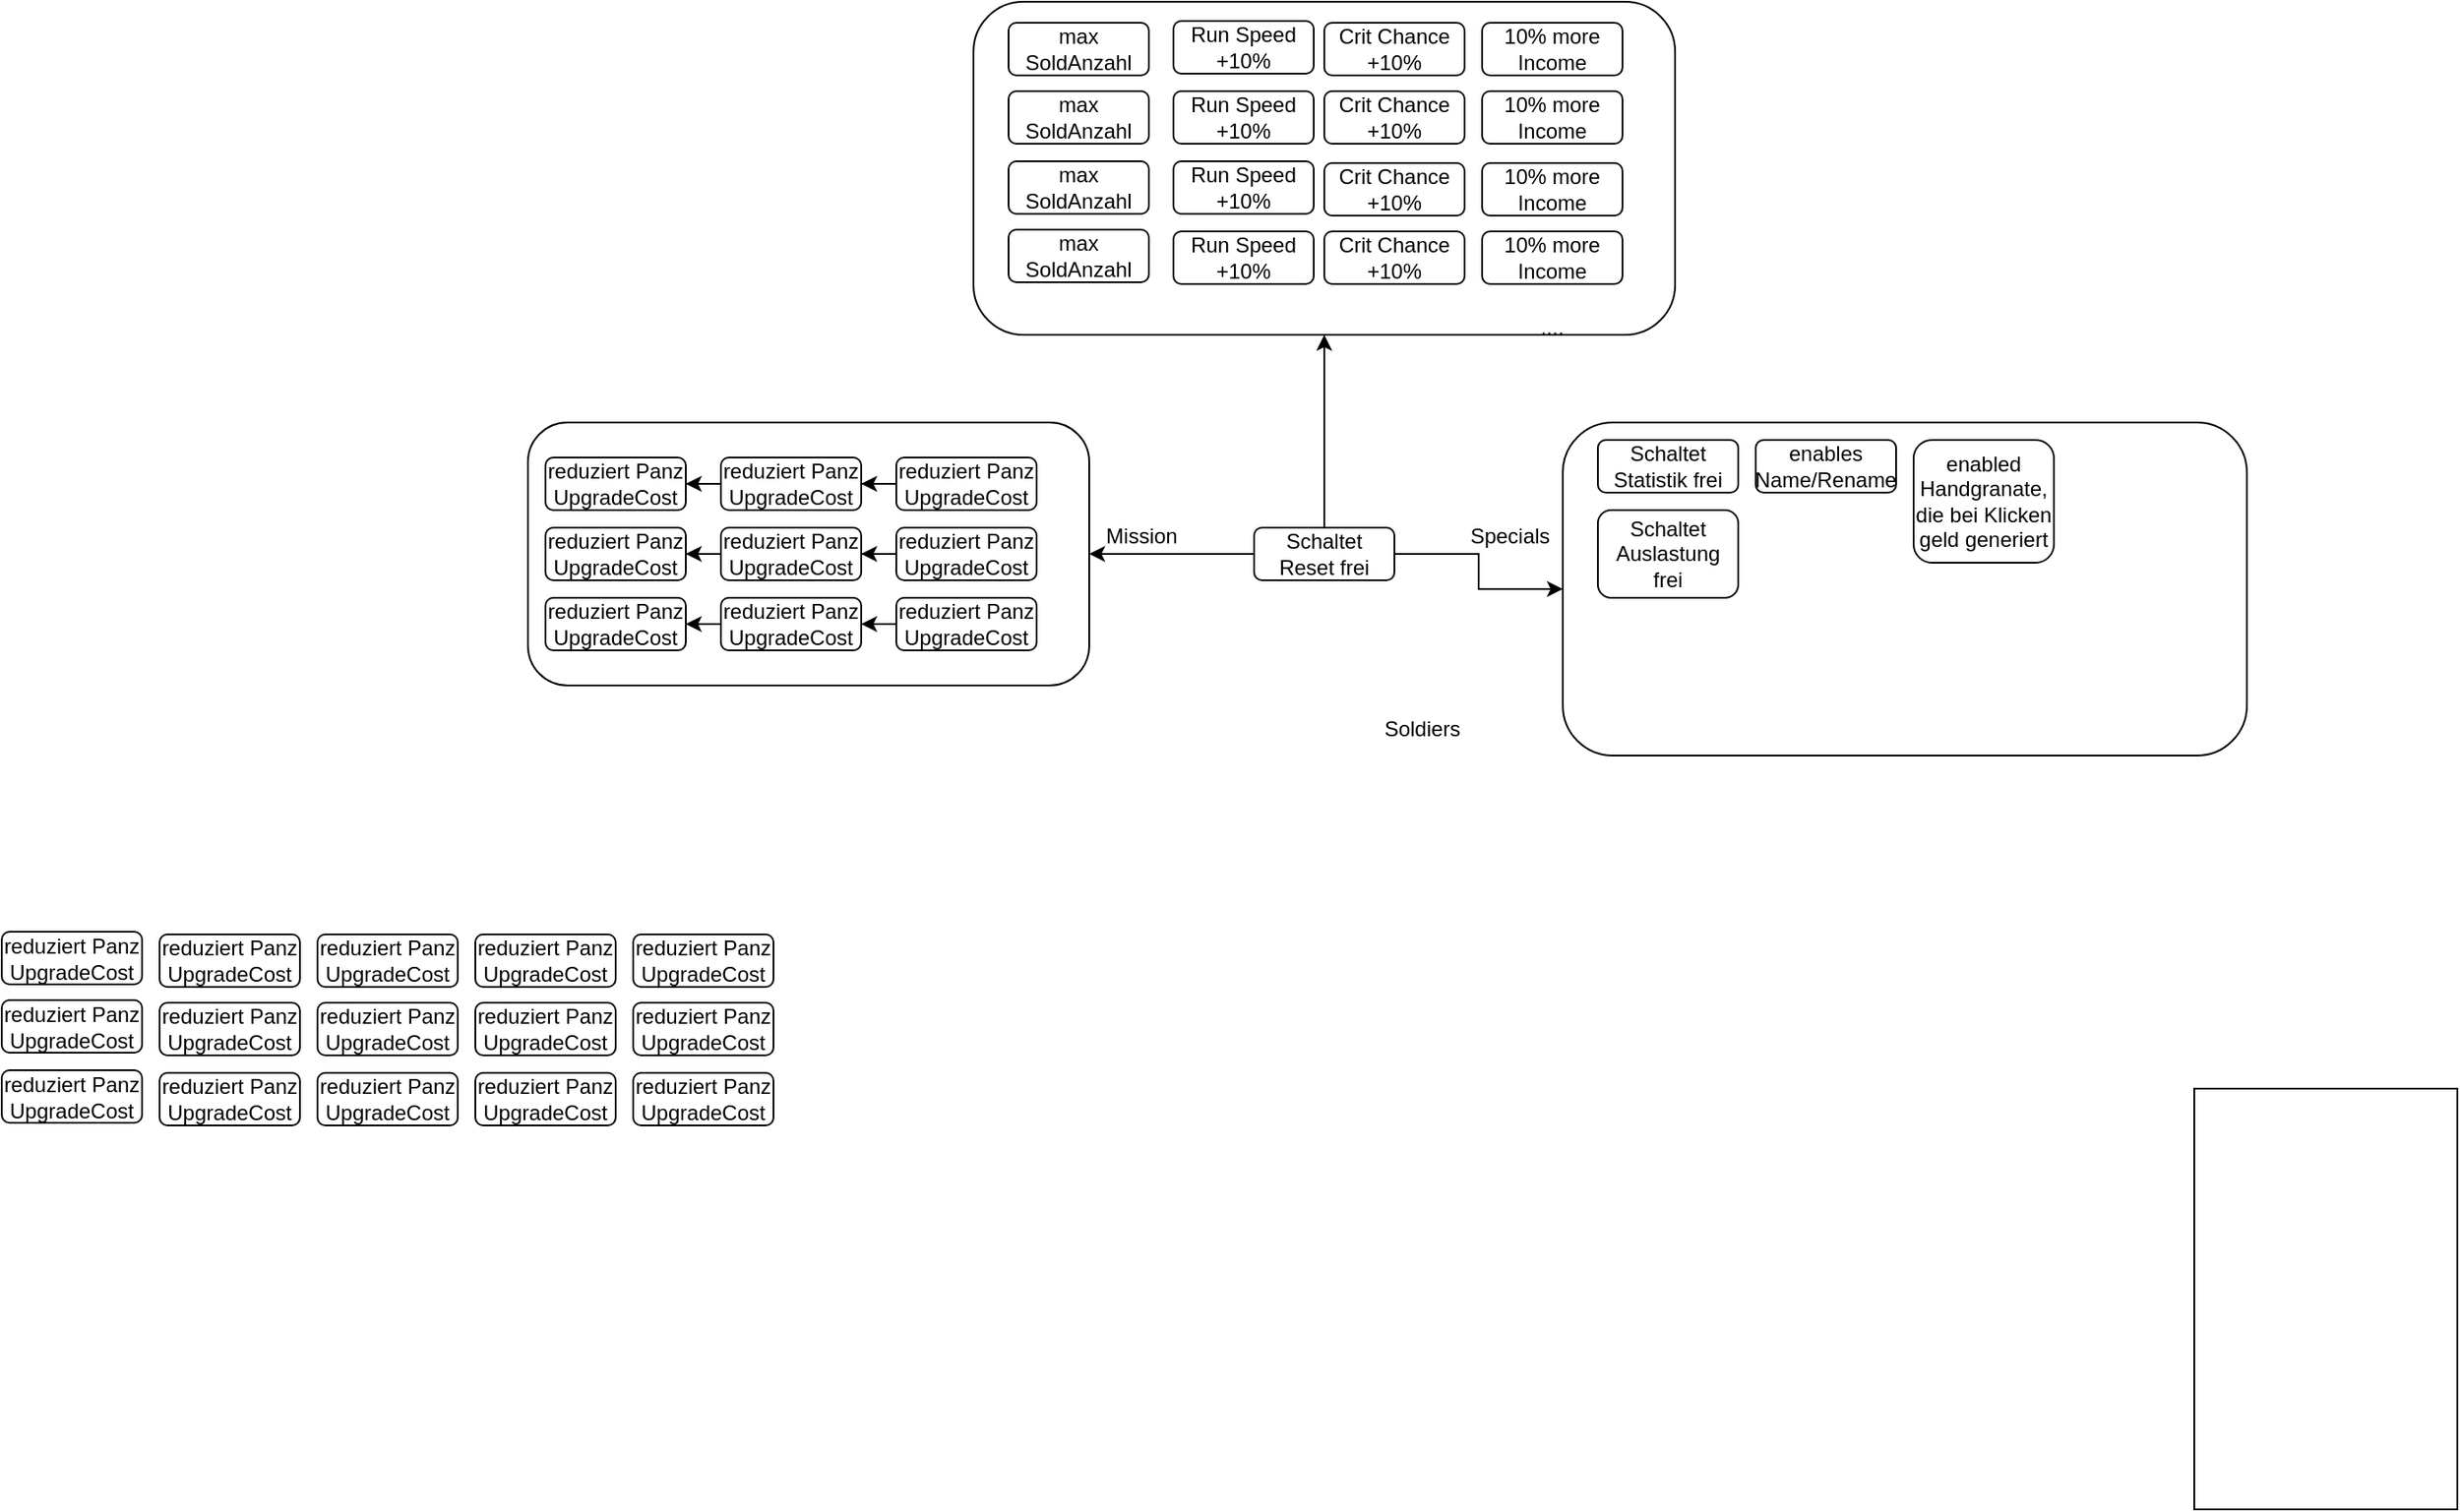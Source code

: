<mxfile version="24.0.4" type="device">
  <diagram name="Seite-1" id="OyORMryIinRZ8M1OeOtJ">
    <mxGraphModel dx="2022" dy="1866" grid="1" gridSize="10" guides="1" tooltips="1" connect="1" arrows="1" fold="1" page="1" pageScale="1" pageWidth="827" pageHeight="1169" math="0" shadow="0">
      <root>
        <mxCell id="0" />
        <mxCell id="1" parent="0" />
        <mxCell id="4p8viMvOz0Yd_kHmtFlp-75" value="" style="rounded=1;whiteSpace=wrap;html=1;" vertex="1" parent="1">
          <mxGeometry x="660" y="30" width="390" height="190" as="geometry" />
        </mxCell>
        <mxCell id="4p8viMvOz0Yd_kHmtFlp-72" value="" style="rounded=1;whiteSpace=wrap;html=1;" vertex="1" parent="1">
          <mxGeometry x="324" y="-210" width="400" height="190" as="geometry" />
        </mxCell>
        <mxCell id="4p8viMvOz0Yd_kHmtFlp-56" value="" style="rounded=1;whiteSpace=wrap;html=1;" vertex="1" parent="1">
          <mxGeometry x="70" y="30" width="320" height="150" as="geometry" />
        </mxCell>
        <mxCell id="4p8viMvOz0Yd_kHmtFlp-1" value="enables Name/Rename" style="rounded=1;whiteSpace=wrap;html=1;" vertex="1" parent="1">
          <mxGeometry x="770" y="40" width="80" height="30" as="geometry" />
        </mxCell>
        <mxCell id="4p8viMvOz0Yd_kHmtFlp-7" value="max SoldAnzahl" style="rounded=1;whiteSpace=wrap;html=1;" vertex="1" parent="1">
          <mxGeometry x="344" y="-198" width="80" height="30" as="geometry" />
        </mxCell>
        <mxCell id="4p8viMvOz0Yd_kHmtFlp-8" value="max SoldAnzahl" style="rounded=1;whiteSpace=wrap;html=1;" vertex="1" parent="1">
          <mxGeometry x="344" y="-159" width="80" height="30" as="geometry" />
        </mxCell>
        <mxCell id="4p8viMvOz0Yd_kHmtFlp-9" value="max SoldAnzahl" style="rounded=1;whiteSpace=wrap;html=1;" vertex="1" parent="1">
          <mxGeometry x="344" y="-119" width="80" height="30" as="geometry" />
        </mxCell>
        <mxCell id="4p8viMvOz0Yd_kHmtFlp-10" value="max SoldAnzahl" style="rounded=1;whiteSpace=wrap;html=1;" vertex="1" parent="1">
          <mxGeometry x="344" y="-80" width="80" height="30" as="geometry" />
        </mxCell>
        <mxCell id="4p8viMvOz0Yd_kHmtFlp-11" value="Run Speed +10%" style="rounded=1;whiteSpace=wrap;html=1;" vertex="1" parent="1">
          <mxGeometry x="438" y="-199" width="80" height="30" as="geometry" />
        </mxCell>
        <mxCell id="4p8viMvOz0Yd_kHmtFlp-13" value="Run Speed +10%" style="rounded=1;whiteSpace=wrap;html=1;" vertex="1" parent="1">
          <mxGeometry x="438" y="-159" width="80" height="30" as="geometry" />
        </mxCell>
        <mxCell id="4p8viMvOz0Yd_kHmtFlp-14" value="Run Speed +10%" style="rounded=1;whiteSpace=wrap;html=1;" vertex="1" parent="1">
          <mxGeometry x="438" y="-119" width="80" height="30" as="geometry" />
        </mxCell>
        <mxCell id="4p8viMvOz0Yd_kHmtFlp-15" value="Run Speed +10%" style="rounded=1;whiteSpace=wrap;html=1;" vertex="1" parent="1">
          <mxGeometry x="438" y="-79" width="80" height="30" as="geometry" />
        </mxCell>
        <mxCell id="4p8viMvOz0Yd_kHmtFlp-16" value="Crit Chance +10%" style="rounded=1;whiteSpace=wrap;html=1;" vertex="1" parent="1">
          <mxGeometry x="524" y="-198" width="80" height="30" as="geometry" />
        </mxCell>
        <mxCell id="4p8viMvOz0Yd_kHmtFlp-17" value="Crit Chance +10%" style="rounded=1;whiteSpace=wrap;html=1;" vertex="1" parent="1">
          <mxGeometry x="524" y="-159" width="80" height="30" as="geometry" />
        </mxCell>
        <mxCell id="4p8viMvOz0Yd_kHmtFlp-18" value="Crit Chance +10%" style="rounded=1;whiteSpace=wrap;html=1;" vertex="1" parent="1">
          <mxGeometry x="524" y="-118" width="80" height="30" as="geometry" />
        </mxCell>
        <mxCell id="4p8viMvOz0Yd_kHmtFlp-19" value="Crit Chance +10%" style="rounded=1;whiteSpace=wrap;html=1;" vertex="1" parent="1">
          <mxGeometry x="524" y="-79" width="80" height="30" as="geometry" />
        </mxCell>
        <mxCell id="4p8viMvOz0Yd_kHmtFlp-20" value="Schaltet Statistik frei" style="rounded=1;whiteSpace=wrap;html=1;" vertex="1" parent="1">
          <mxGeometry x="680" y="40" width="80" height="30" as="geometry" />
        </mxCell>
        <mxCell id="4p8viMvOz0Yd_kHmtFlp-21" value="Schaltet Auslastung frei" style="rounded=1;whiteSpace=wrap;html=1;" vertex="1" parent="1">
          <mxGeometry x="680" y="80" width="80" height="50" as="geometry" />
        </mxCell>
        <mxCell id="4p8viMvOz0Yd_kHmtFlp-22" value="enabled Handgranate, die bei Klicken geld generiert" style="rounded=1;whiteSpace=wrap;html=1;" vertex="1" parent="1">
          <mxGeometry x="860" y="40" width="80" height="70" as="geometry" />
        </mxCell>
        <mxCell id="4p8viMvOz0Yd_kHmtFlp-23" value="10% more Income" style="rounded=1;whiteSpace=wrap;html=1;" vertex="1" parent="1">
          <mxGeometry x="614" y="-198" width="80" height="30" as="geometry" />
        </mxCell>
        <mxCell id="4p8viMvOz0Yd_kHmtFlp-24" value="10% more Income" style="rounded=1;whiteSpace=wrap;html=1;" vertex="1" parent="1">
          <mxGeometry x="614" y="-159" width="80" height="30" as="geometry" />
        </mxCell>
        <mxCell id="4p8viMvOz0Yd_kHmtFlp-25" value="10% more Income" style="rounded=1;whiteSpace=wrap;html=1;" vertex="1" parent="1">
          <mxGeometry x="614" y="-118" width="80" height="30" as="geometry" />
        </mxCell>
        <mxCell id="4p8viMvOz0Yd_kHmtFlp-26" value="10% more Income" style="rounded=1;whiteSpace=wrap;html=1;" vertex="1" parent="1">
          <mxGeometry x="614" y="-79" width="80" height="30" as="geometry" />
        </mxCell>
        <mxCell id="4p8viMvOz0Yd_kHmtFlp-27" value="...." style="text;html=1;align=center;verticalAlign=middle;whiteSpace=wrap;rounded=0;" vertex="1" parent="1">
          <mxGeometry x="624" y="-39" width="60" height="30" as="geometry" />
        </mxCell>
        <mxCell id="4p8viMvOz0Yd_kHmtFlp-59" style="edgeStyle=orthogonalEdgeStyle;rounded=0;orthogonalLoop=1;jettySize=auto;html=1;" edge="1" parent="1" source="4p8viMvOz0Yd_kHmtFlp-37" target="4p8viMvOz0Yd_kHmtFlp-38">
          <mxGeometry relative="1" as="geometry" />
        </mxCell>
        <mxCell id="4p8viMvOz0Yd_kHmtFlp-37" value="reduziert Panz UpgradeCost" style="rounded=1;whiteSpace=wrap;html=1;" vertex="1" parent="1">
          <mxGeometry x="280" y="50" width="80" height="30" as="geometry" />
        </mxCell>
        <mxCell id="4p8viMvOz0Yd_kHmtFlp-60" style="edgeStyle=orthogonalEdgeStyle;rounded=0;orthogonalLoop=1;jettySize=auto;html=1;" edge="1" parent="1" source="4p8viMvOz0Yd_kHmtFlp-38" target="4p8viMvOz0Yd_kHmtFlp-39">
          <mxGeometry relative="1" as="geometry" />
        </mxCell>
        <mxCell id="4p8viMvOz0Yd_kHmtFlp-38" value="reduziert Panz UpgradeCost" style="rounded=1;whiteSpace=wrap;html=1;" vertex="1" parent="1">
          <mxGeometry x="180" y="50" width="80" height="30" as="geometry" />
        </mxCell>
        <mxCell id="4p8viMvOz0Yd_kHmtFlp-39" value="reduziert Panz UpgradeCost" style="rounded=1;whiteSpace=wrap;html=1;" vertex="1" parent="1">
          <mxGeometry x="80" y="50" width="80" height="30" as="geometry" />
        </mxCell>
        <mxCell id="4p8viMvOz0Yd_kHmtFlp-40" value="reduziert Panz UpgradeCost" style="rounded=1;whiteSpace=wrap;html=1;" vertex="1" parent="1">
          <mxGeometry x="130" y="322" width="80" height="30" as="geometry" />
        </mxCell>
        <mxCell id="4p8viMvOz0Yd_kHmtFlp-41" value="reduziert Panz UpgradeCost" style="rounded=1;whiteSpace=wrap;html=1;" vertex="1" parent="1">
          <mxGeometry x="130" y="361" width="80" height="30" as="geometry" />
        </mxCell>
        <mxCell id="4p8viMvOz0Yd_kHmtFlp-42" value="reduziert Panz UpgradeCost" style="rounded=1;whiteSpace=wrap;html=1;" vertex="1" parent="1">
          <mxGeometry x="130" y="401" width="80" height="30" as="geometry" />
        </mxCell>
        <mxCell id="4p8viMvOz0Yd_kHmtFlp-43" value="reduziert Panz UpgradeCost" style="rounded=1;whiteSpace=wrap;html=1;" vertex="1" parent="1">
          <mxGeometry x="40" y="322" width="80" height="30" as="geometry" />
        </mxCell>
        <mxCell id="4p8viMvOz0Yd_kHmtFlp-44" value="reduziert Panz UpgradeCost" style="rounded=1;whiteSpace=wrap;html=1;" vertex="1" parent="1">
          <mxGeometry x="40" y="361" width="80" height="30" as="geometry" />
        </mxCell>
        <mxCell id="4p8viMvOz0Yd_kHmtFlp-45" value="reduziert Panz UpgradeCost" style="rounded=1;whiteSpace=wrap;html=1;" vertex="1" parent="1">
          <mxGeometry x="40" y="401" width="80" height="30" as="geometry" />
        </mxCell>
        <mxCell id="4p8viMvOz0Yd_kHmtFlp-46" value="reduziert Panz UpgradeCost" style="rounded=1;whiteSpace=wrap;html=1;" vertex="1" parent="1">
          <mxGeometry x="-50" y="322" width="80" height="30" as="geometry" />
        </mxCell>
        <mxCell id="4p8viMvOz0Yd_kHmtFlp-47" value="reduziert Panz UpgradeCost" style="rounded=1;whiteSpace=wrap;html=1;" vertex="1" parent="1">
          <mxGeometry x="-50" y="361" width="80" height="30" as="geometry" />
        </mxCell>
        <mxCell id="4p8viMvOz0Yd_kHmtFlp-48" value="reduziert Panz UpgradeCost" style="rounded=1;whiteSpace=wrap;html=1;" vertex="1" parent="1">
          <mxGeometry x="-50" y="401" width="80" height="30" as="geometry" />
        </mxCell>
        <mxCell id="4p8viMvOz0Yd_kHmtFlp-49" value="reduziert Panz UpgradeCost" style="rounded=1;whiteSpace=wrap;html=1;" vertex="1" parent="1">
          <mxGeometry x="-140" y="322" width="80" height="30" as="geometry" />
        </mxCell>
        <mxCell id="4p8viMvOz0Yd_kHmtFlp-50" value="reduziert Panz UpgradeCost" style="rounded=1;whiteSpace=wrap;html=1;" vertex="1" parent="1">
          <mxGeometry x="-140" y="361" width="80" height="30" as="geometry" />
        </mxCell>
        <mxCell id="4p8viMvOz0Yd_kHmtFlp-51" value="reduziert Panz UpgradeCost" style="rounded=1;whiteSpace=wrap;html=1;" vertex="1" parent="1">
          <mxGeometry x="-140" y="401" width="80" height="30" as="geometry" />
        </mxCell>
        <mxCell id="4p8viMvOz0Yd_kHmtFlp-52" value="reduziert Panz UpgradeCost" style="rounded=1;whiteSpace=wrap;html=1;" vertex="1" parent="1">
          <mxGeometry x="-230" y="320.5" width="80" height="30" as="geometry" />
        </mxCell>
        <mxCell id="4p8viMvOz0Yd_kHmtFlp-53" value="reduziert Panz UpgradeCost" style="rounded=1;whiteSpace=wrap;html=1;" vertex="1" parent="1">
          <mxGeometry x="-230" y="359.5" width="80" height="30" as="geometry" />
        </mxCell>
        <mxCell id="4p8viMvOz0Yd_kHmtFlp-54" value="reduziert Panz UpgradeCost" style="rounded=1;whiteSpace=wrap;html=1;" vertex="1" parent="1">
          <mxGeometry x="-230" y="399.5" width="80" height="30" as="geometry" />
        </mxCell>
        <mxCell id="4p8viMvOz0Yd_kHmtFlp-58" style="edgeStyle=orthogonalEdgeStyle;rounded=0;orthogonalLoop=1;jettySize=auto;html=1;" edge="1" parent="1" source="4p8viMvOz0Yd_kHmtFlp-55" target="4p8viMvOz0Yd_kHmtFlp-56">
          <mxGeometry relative="1" as="geometry" />
        </mxCell>
        <mxCell id="4p8viMvOz0Yd_kHmtFlp-76" style="edgeStyle=orthogonalEdgeStyle;rounded=0;orthogonalLoop=1;jettySize=auto;html=1;" edge="1" parent="1" source="4p8viMvOz0Yd_kHmtFlp-55" target="4p8viMvOz0Yd_kHmtFlp-75">
          <mxGeometry relative="1" as="geometry" />
        </mxCell>
        <mxCell id="4p8viMvOz0Yd_kHmtFlp-79" style="edgeStyle=orthogonalEdgeStyle;rounded=0;orthogonalLoop=1;jettySize=auto;html=1;" edge="1" parent="1" source="4p8viMvOz0Yd_kHmtFlp-55" target="4p8viMvOz0Yd_kHmtFlp-72">
          <mxGeometry relative="1" as="geometry" />
        </mxCell>
        <mxCell id="4p8viMvOz0Yd_kHmtFlp-55" value="Schaltet Reset frei" style="rounded=1;whiteSpace=wrap;html=1;" vertex="1" parent="1">
          <mxGeometry x="484" y="90" width="80" height="30" as="geometry" />
        </mxCell>
        <mxCell id="4p8viMvOz0Yd_kHmtFlp-57" value="Mission" style="text;html=1;align=center;verticalAlign=middle;whiteSpace=wrap;rounded=0;" vertex="1" parent="1">
          <mxGeometry x="390" y="80" width="60" height="30" as="geometry" />
        </mxCell>
        <mxCell id="4p8viMvOz0Yd_kHmtFlp-61" value="reduziert Panz UpgradeCost" style="rounded=1;whiteSpace=wrap;html=1;" vertex="1" parent="1">
          <mxGeometry x="280" y="90" width="80" height="30" as="geometry" />
        </mxCell>
        <mxCell id="4p8viMvOz0Yd_kHmtFlp-62" style="edgeStyle=orthogonalEdgeStyle;rounded=0;orthogonalLoop=1;jettySize=auto;html=1;" edge="1" source="4p8viMvOz0Yd_kHmtFlp-61" target="4p8viMvOz0Yd_kHmtFlp-63" parent="1">
          <mxGeometry relative="1" as="geometry" />
        </mxCell>
        <mxCell id="4p8viMvOz0Yd_kHmtFlp-63" value="reduziert Panz UpgradeCost" style="rounded=1;whiteSpace=wrap;html=1;" vertex="1" parent="1">
          <mxGeometry x="180" y="90" width="80" height="30" as="geometry" />
        </mxCell>
        <mxCell id="4p8viMvOz0Yd_kHmtFlp-64" style="edgeStyle=orthogonalEdgeStyle;rounded=0;orthogonalLoop=1;jettySize=auto;html=1;" edge="1" source="4p8viMvOz0Yd_kHmtFlp-63" target="4p8viMvOz0Yd_kHmtFlp-65" parent="1">
          <mxGeometry relative="1" as="geometry" />
        </mxCell>
        <mxCell id="4p8viMvOz0Yd_kHmtFlp-65" value="reduziert Panz UpgradeCost" style="rounded=1;whiteSpace=wrap;html=1;" vertex="1" parent="1">
          <mxGeometry x="80" y="90" width="80" height="30" as="geometry" />
        </mxCell>
        <mxCell id="4p8viMvOz0Yd_kHmtFlp-66" value="reduziert Panz UpgradeCost" style="rounded=1;whiteSpace=wrap;html=1;" vertex="1" parent="1">
          <mxGeometry x="280" y="130" width="80" height="30" as="geometry" />
        </mxCell>
        <mxCell id="4p8viMvOz0Yd_kHmtFlp-67" style="edgeStyle=orthogonalEdgeStyle;rounded=0;orthogonalLoop=1;jettySize=auto;html=1;" edge="1" source="4p8viMvOz0Yd_kHmtFlp-66" target="4p8viMvOz0Yd_kHmtFlp-68" parent="1">
          <mxGeometry relative="1" as="geometry" />
        </mxCell>
        <mxCell id="4p8viMvOz0Yd_kHmtFlp-68" value="reduziert Panz UpgradeCost" style="rounded=1;whiteSpace=wrap;html=1;" vertex="1" parent="1">
          <mxGeometry x="180" y="130" width="80" height="30" as="geometry" />
        </mxCell>
        <mxCell id="4p8viMvOz0Yd_kHmtFlp-69" style="edgeStyle=orthogonalEdgeStyle;rounded=0;orthogonalLoop=1;jettySize=auto;html=1;" edge="1" source="4p8viMvOz0Yd_kHmtFlp-68" target="4p8viMvOz0Yd_kHmtFlp-70" parent="1">
          <mxGeometry relative="1" as="geometry" />
        </mxCell>
        <mxCell id="4p8viMvOz0Yd_kHmtFlp-70" value="reduziert Panz UpgradeCost" style="rounded=1;whiteSpace=wrap;html=1;" vertex="1" parent="1">
          <mxGeometry x="80" y="130" width="80" height="30" as="geometry" />
        </mxCell>
        <mxCell id="4p8viMvOz0Yd_kHmtFlp-74" value="Soldiers" style="text;html=1;align=center;verticalAlign=middle;whiteSpace=wrap;rounded=0;" vertex="1" parent="1">
          <mxGeometry x="550" y="190" width="60" height="30" as="geometry" />
        </mxCell>
        <mxCell id="4p8viMvOz0Yd_kHmtFlp-77" value="Specials" style="text;html=1;align=center;verticalAlign=middle;whiteSpace=wrap;rounded=0;" vertex="1" parent="1">
          <mxGeometry x="600" y="80" width="60" height="30" as="geometry" />
        </mxCell>
        <mxCell id="4p8viMvOz0Yd_kHmtFlp-78" value="" style="rounded=0;whiteSpace=wrap;html=1;" vertex="1" parent="1">
          <mxGeometry x="1020" y="410" width="150" height="240" as="geometry" />
        </mxCell>
      </root>
    </mxGraphModel>
  </diagram>
</mxfile>

